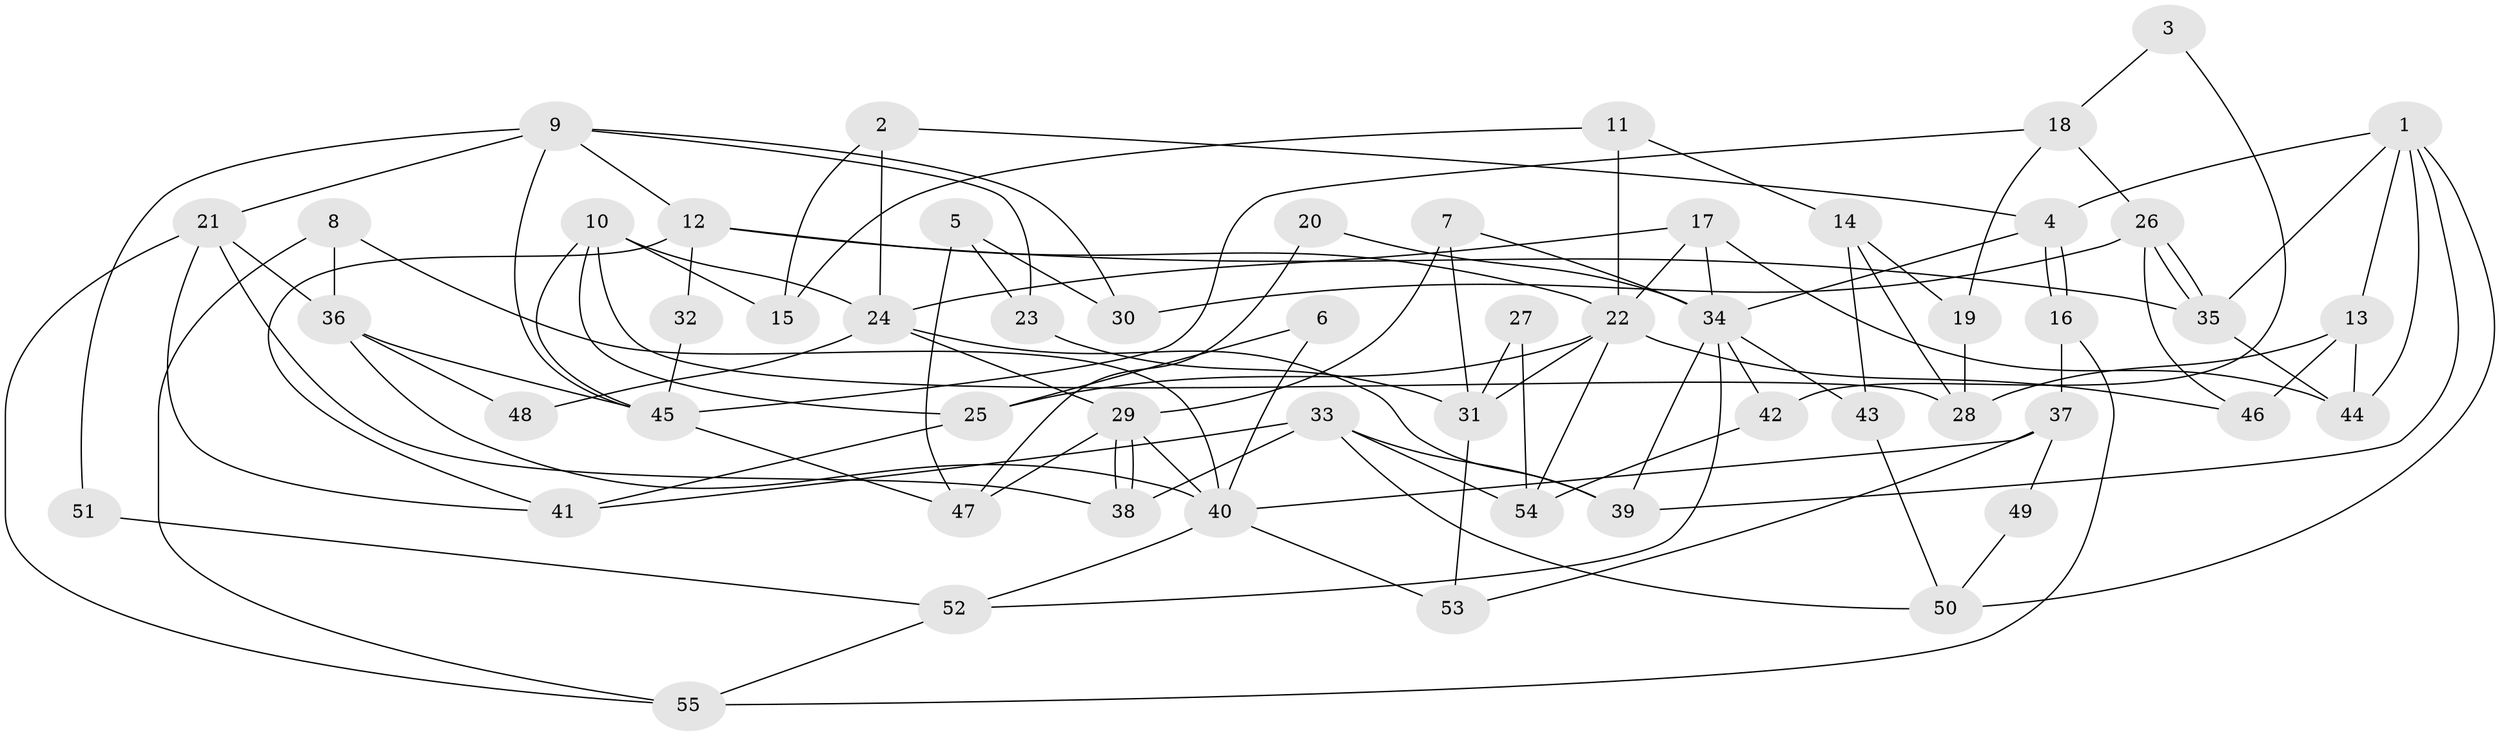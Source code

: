 // Generated by graph-tools (version 1.1) at 2025/26/03/09/25 03:26:10]
// undirected, 55 vertices, 110 edges
graph export_dot {
graph [start="1"]
  node [color=gray90,style=filled];
  1;
  2;
  3;
  4;
  5;
  6;
  7;
  8;
  9;
  10;
  11;
  12;
  13;
  14;
  15;
  16;
  17;
  18;
  19;
  20;
  21;
  22;
  23;
  24;
  25;
  26;
  27;
  28;
  29;
  30;
  31;
  32;
  33;
  34;
  35;
  36;
  37;
  38;
  39;
  40;
  41;
  42;
  43;
  44;
  45;
  46;
  47;
  48;
  49;
  50;
  51;
  52;
  53;
  54;
  55;
  1 -- 35;
  1 -- 4;
  1 -- 13;
  1 -- 39;
  1 -- 44;
  1 -- 50;
  2 -- 4;
  2 -- 24;
  2 -- 15;
  3 -- 42;
  3 -- 18;
  4 -- 34;
  4 -- 16;
  4 -- 16;
  5 -- 47;
  5 -- 23;
  5 -- 30;
  6 -- 40;
  6 -- 25;
  7 -- 34;
  7 -- 29;
  7 -- 31;
  8 -- 55;
  8 -- 40;
  8 -- 36;
  9 -- 45;
  9 -- 21;
  9 -- 12;
  9 -- 23;
  9 -- 30;
  9 -- 51;
  10 -- 15;
  10 -- 45;
  10 -- 24;
  10 -- 25;
  10 -- 28;
  11 -- 14;
  11 -- 22;
  11 -- 15;
  12 -- 22;
  12 -- 32;
  12 -- 35;
  12 -- 41;
  13 -- 44;
  13 -- 28;
  13 -- 46;
  14 -- 43;
  14 -- 28;
  14 -- 19;
  16 -- 55;
  16 -- 37;
  17 -- 22;
  17 -- 44;
  17 -- 24;
  17 -- 34;
  18 -- 19;
  18 -- 26;
  18 -- 45;
  19 -- 28;
  20 -- 47;
  20 -- 34;
  21 -- 41;
  21 -- 36;
  21 -- 38;
  21 -- 55;
  22 -- 46;
  22 -- 25;
  22 -- 31;
  22 -- 54;
  23 -- 31;
  24 -- 29;
  24 -- 39;
  24 -- 48;
  25 -- 41;
  26 -- 30;
  26 -- 35;
  26 -- 35;
  26 -- 46;
  27 -- 31;
  27 -- 54;
  29 -- 38;
  29 -- 38;
  29 -- 40;
  29 -- 47;
  31 -- 53;
  32 -- 45;
  33 -- 39;
  33 -- 38;
  33 -- 41;
  33 -- 50;
  33 -- 54;
  34 -- 39;
  34 -- 42;
  34 -- 43;
  34 -- 52;
  35 -- 44;
  36 -- 40;
  36 -- 45;
  36 -- 48;
  37 -- 53;
  37 -- 40;
  37 -- 49;
  40 -- 52;
  40 -- 53;
  42 -- 54;
  43 -- 50;
  45 -- 47;
  49 -- 50;
  51 -- 52;
  52 -- 55;
}
